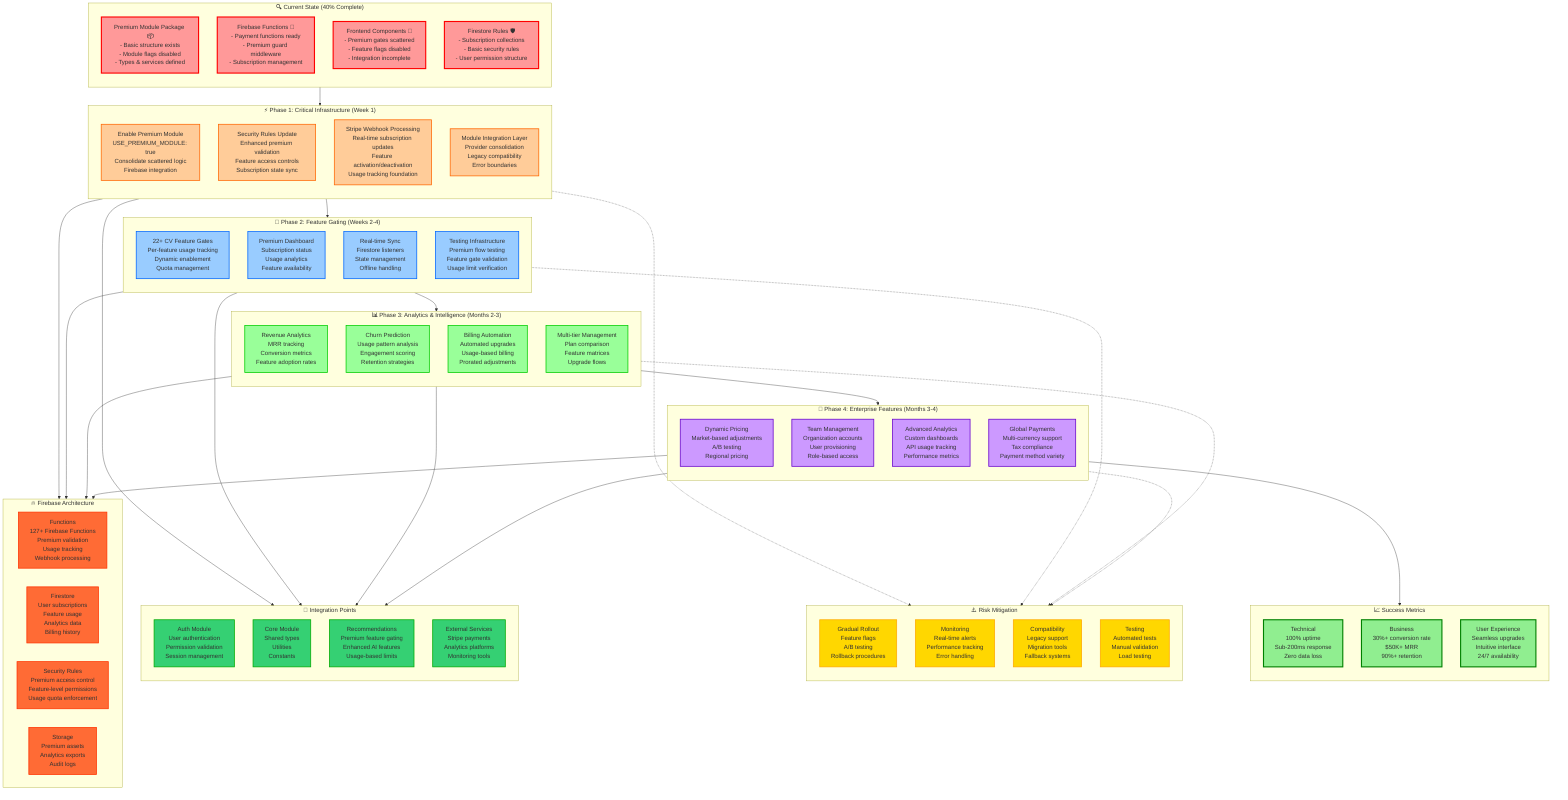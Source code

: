 graph TB
    %% Current State Analysis
    subgraph Current["🔍 Current State (40% Complete)"]
        direction TB
        A1[Premium Module Package 📦<br/>- Basic structure exists<br/>- Module flags disabled<br/>- Types & services defined]
        A2[Firebase Functions 🔧<br/>- Payment functions ready<br/>- Premium guard middleware<br/>- Subscription management]
        A3[Frontend Components 🎨<br/>- Premium gates scattered<br/>- Feature flags disabled<br/>- Integration incomplete]
        A4[Firestore Rules 🛡️<br/>- Subscription collections<br/>- Basic security rules<br/>- User permission structure]
    end

    %% Phase 1: Critical Infrastructure
    subgraph Phase1["⚡ Phase 1: Critical Infrastructure (Week 1)"]
        direction TB
        P1A[Enable Premium Module<br/>USE_PREMIUM_MODULE: true<br/>Consolidate scattered logic<br/>Firebase integration]
        P1B[Security Rules Update<br/>Enhanced premium validation<br/>Feature access controls<br/>Subscription state sync]
        P1C[Stripe Webhook Processing<br/>Real-time subscription updates<br/>Feature activation/deactivation<br/>Usage tracking foundation]
        P1D[Module Integration Layer<br/>Provider consolidation<br/>Legacy compatibility<br/>Error boundaries]
    end

    %% Phase 2: Feature Gating & Usage Tracking
    subgraph Phase2["🚀 Phase 2: Feature Gating (Weeks 2-4)"]
        direction TB
        P2A[22+ CV Feature Gates<br/>Per-feature usage tracking<br/>Dynamic enablement<br/>Quota management]
        P2B[Premium Dashboard<br/>Subscription status<br/>Usage analytics<br/>Feature availability]
        P2C[Real-time Sync<br/>Firestore listeners<br/>State management<br/>Offline handling]
        P2D[Testing Infrastructure<br/>Premium flow testing<br/>Feature gate validation<br/>Usage limit verification]
    end

    %% Phase 3: Analytics & Intelligence
    subgraph Phase3["📊 Phase 3: Analytics & Intelligence (Months 2-3)"]
        direction TB
        P3A[Revenue Analytics<br/>MRR tracking<br/>Conversion metrics<br/>Feature adoption rates]
        P3B[Churn Prediction<br/>Usage pattern analysis<br/>Engagement scoring<br/>Retention strategies]
        P3C[Billing Automation<br/>Automated upgrades<br/>Usage-based billing<br/>Prorated adjustments]
        P3D[Multi-tier Management<br/>Plan comparison<br/>Feature matrices<br/>Upgrade flows]
    end

    %% Phase 4: Enterprise Features
    subgraph Phase4["🏢 Phase 4: Enterprise Features (Months 3-4)"]
        direction TB
        P4A[Dynamic Pricing<br/>Market-based adjustments<br/>A/B testing<br/>Regional pricing]
        P4B[Team Management<br/>Organization accounts<br/>User provisioning<br/>Role-based access]
        P4C[Advanced Analytics<br/>Custom dashboards<br/>API usage tracking<br/>Performance metrics]
        P4D[Global Payments<br/>Multi-currency support<br/>Tax compliance<br/>Payment method variety]
    end

    %% Firebase Architecture
    subgraph Firebase["🔥 Firebase Architecture"]
        direction LR
        F1[Functions<br/>127+ Firebase Functions<br/>Premium validation<br/>Usage tracking<br/>Webhook processing]
        F2[Firestore<br/>User subscriptions<br/>Feature usage<br/>Analytics data<br/>Billing history]
        F3[Security Rules<br/>Premium access control<br/>Feature-level permissions<br/>Usage quota enforcement]
        F4[Storage<br/>Premium assets<br/>Analytics exports<br/>Audit logs]
    end

    %% Integration Points
    subgraph Integration["🔗 Integration Points"]
        direction TB
        I1[Auth Module<br/>User authentication<br/>Permission validation<br/>Session management]
        I2[Core Module<br/>Shared types<br/>Utilities<br/>Constants]
        I3[Recommendations<br/>Premium feature gating<br/>Enhanced AI features<br/>Usage-based limits]
        I4[External Services<br/>Stripe payments<br/>Analytics platforms<br/>Monitoring tools]
    end

    %% Implementation Flow
    Current --> Phase1
    Phase1 --> Phase2
    Phase2 --> Phase3
    Phase3 --> Phase4
    
    %% Firebase connections
    Phase1 --> Firebase
    Phase2 --> Firebase
    Phase3 --> Firebase
    Phase4 --> Firebase
    
    %% Integration connections
    Phase1 --> Integration
    Phase2 --> Integration
    Phase3 --> Integration
    Phase4 --> Integration

    %% Risk Mitigation
    subgraph Risk["⚠️ Risk Mitigation"]
        direction TB
        R1[Gradual Rollout<br/>Feature flags<br/>A/B testing<br/>Rollback procedures]
        R2[Monitoring<br/>Real-time alerts<br/>Performance tracking<br/>Error handling]
        R3[Compatibility<br/>Legacy support<br/>Migration tools<br/>Fallback systems]
        R4[Testing<br/>Automated tests<br/>Manual validation<br/>Load testing]
    end

    Phase1 -.-> Risk
    Phase2 -.-> Risk
    Phase3 -.-> Risk
    Phase4 -.-> Risk

    %% Success Metrics
    subgraph Success["📈 Success Metrics"]
        direction TB
        S1[Technical<br/>100% uptime<br/>Sub-200ms response<br/>Zero data loss]
        S2[Business<br/>30%+ conversion rate<br/>$50K+ MRR<br/>90%+ retention]
        S3[User Experience<br/>Seamless upgrades<br/>Intuitive interface<br/>24/7 availability]
    end

    Phase4 --> Success

    %% Styling
    classDef currentState fill:#ff9999,stroke:#ff0000,stroke-width:3px
    classDef phase1 fill:#ffcc99,stroke:#ff6600,stroke-width:2px
    classDef phase2 fill:#99ccff,stroke:#0066ff,stroke-width:2px
    classDef phase3 fill:#99ff99,stroke:#00cc00,stroke-width:2px
    classDef phase4 fill:#cc99ff,stroke:#6600cc,stroke-width:2px
    classDef firebase fill:#ff6b35,stroke:#ff3300,stroke-width:2px
    classDef integration fill:#35d073,stroke:#00aa00,stroke-width:2px
    classDef risk fill:#ffd700,stroke:#ffaa00,stroke-width:2px
    classDef success fill:#90ee90,stroke:#008000,stroke-width:3px

    class A1,A2,A3,A4 currentState
    class P1A,P1B,P1C,P1D phase1
    class P2A,P2B,P2C,P2D phase2
    class P3A,P3B,P3C,P3D phase3
    class P4A,P4B,P4C,P4D phase4
    class F1,F2,F3,F4 firebase
    class I1,I2,I3,I4 integration
    class R1,R2,R3,R4 risk
    class S1,S2,S3 success